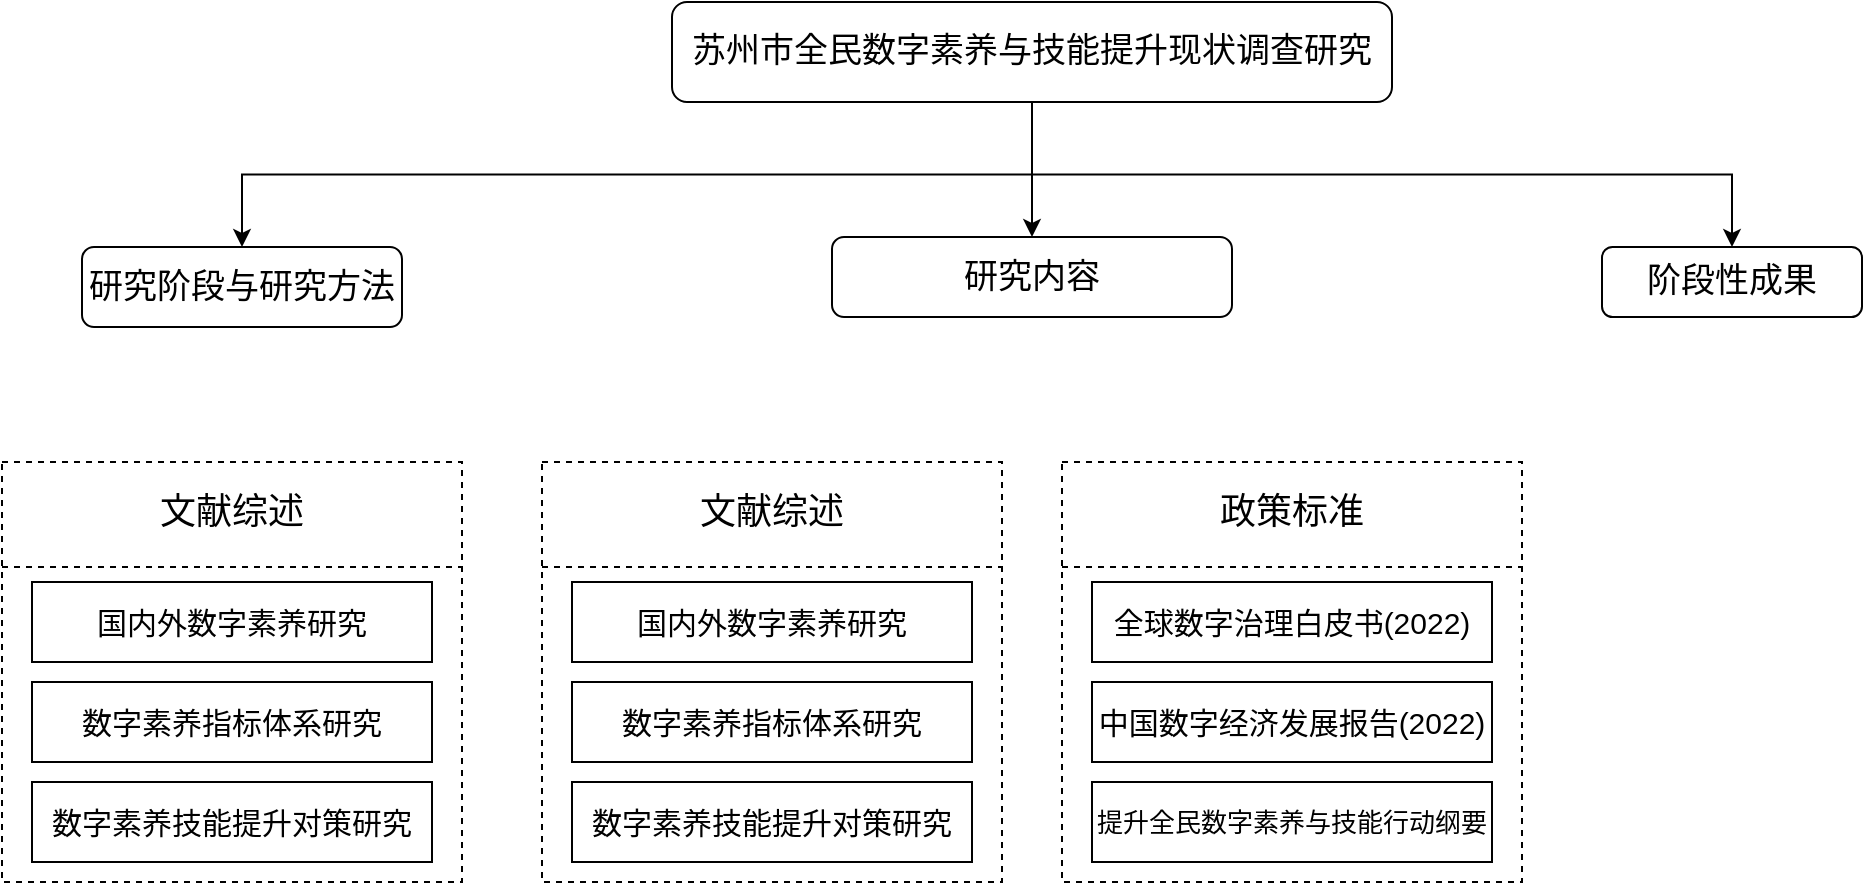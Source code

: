 <mxfile version="21.1.8" type="github">
  <diagram name="第 1 页" id="ylQiIapKLuFGazXnUSWv">
    <mxGraphModel dx="1811" dy="585" grid="1" gridSize="10" guides="1" tooltips="1" connect="1" arrows="1" fold="1" page="1" pageScale="1" pageWidth="827" pageHeight="1169" math="0" shadow="0">
      <root>
        <mxCell id="0" />
        <mxCell id="1" parent="0" />
        <mxCell id="sdYyX6AsqRZzDsCQbQxA-26" style="edgeStyle=orthogonalEdgeStyle;rounded=0;orthogonalLoop=1;jettySize=auto;html=1;exitX=0.5;exitY=1;exitDx=0;exitDy=0;" edge="1" parent="1" source="sdYyX6AsqRZzDsCQbQxA-2" target="sdYyX6AsqRZzDsCQbQxA-4">
          <mxGeometry relative="1" as="geometry" />
        </mxCell>
        <mxCell id="sdYyX6AsqRZzDsCQbQxA-27" style="edgeStyle=orthogonalEdgeStyle;rounded=0;orthogonalLoop=1;jettySize=auto;html=1;exitX=0.5;exitY=1;exitDx=0;exitDy=0;entryX=0.5;entryY=0;entryDx=0;entryDy=0;" edge="1" parent="1" source="sdYyX6AsqRZzDsCQbQxA-2" target="sdYyX6AsqRZzDsCQbQxA-7">
          <mxGeometry relative="1" as="geometry" />
        </mxCell>
        <mxCell id="sdYyX6AsqRZzDsCQbQxA-28" style="edgeStyle=orthogonalEdgeStyle;rounded=0;orthogonalLoop=1;jettySize=auto;html=1;exitX=0.5;exitY=1;exitDx=0;exitDy=0;entryX=0.5;entryY=0;entryDx=0;entryDy=0;" edge="1" parent="1" source="sdYyX6AsqRZzDsCQbQxA-2" target="sdYyX6AsqRZzDsCQbQxA-5">
          <mxGeometry relative="1" as="geometry" />
        </mxCell>
        <mxCell id="sdYyX6AsqRZzDsCQbQxA-2" value="苏州市全民数字素养与技能提升现状调查研究" style="rounded=1;whiteSpace=wrap;html=1;fontSize=17;" vertex="1" parent="1">
          <mxGeometry x="265" y="20" width="360" height="50" as="geometry" />
        </mxCell>
        <mxCell id="sdYyX6AsqRZzDsCQbQxA-4" value="研究内容" style="rounded=1;whiteSpace=wrap;html=1;fontSize=17;" vertex="1" parent="1">
          <mxGeometry x="345" y="137.5" width="200" height="40" as="geometry" />
        </mxCell>
        <mxCell id="sdYyX6AsqRZzDsCQbQxA-5" value="阶段性成果" style="rounded=1;whiteSpace=wrap;html=1;fontSize=17;" vertex="1" parent="1">
          <mxGeometry x="730" y="142.5" width="130" height="35" as="geometry" />
        </mxCell>
        <mxCell id="sdYyX6AsqRZzDsCQbQxA-7" value="研究阶段与研究方法" style="rounded=1;whiteSpace=wrap;html=1;fontSize=17;" vertex="1" parent="1">
          <mxGeometry x="-30" y="142.5" width="160" height="40" as="geometry" />
        </mxCell>
        <mxCell id="sdYyX6AsqRZzDsCQbQxA-9" value="" style="rounded=0;whiteSpace=wrap;html=1;dashed=1;" vertex="1" parent="1">
          <mxGeometry x="200" y="250" width="230" height="210" as="geometry" />
        </mxCell>
        <mxCell id="sdYyX6AsqRZzDsCQbQxA-10" value="" style="endArrow=none;dashed=1;html=1;rounded=0;entryX=1;entryY=0.25;entryDx=0;entryDy=0;exitX=0;exitY=0.25;exitDx=0;exitDy=0;" edge="1" parent="1" source="sdYyX6AsqRZzDsCQbQxA-9" target="sdYyX6AsqRZzDsCQbQxA-9">
          <mxGeometry width="50" height="50" relative="1" as="geometry">
            <mxPoint x="360" y="350" as="sourcePoint" />
            <mxPoint x="410" y="300" as="targetPoint" />
          </mxGeometry>
        </mxCell>
        <mxCell id="sdYyX6AsqRZzDsCQbQxA-11" value="文献综述" style="text;html=1;strokeColor=none;fillColor=none;align=center;verticalAlign=middle;whiteSpace=wrap;rounded=0;fontSize=18;" vertex="1" parent="1">
          <mxGeometry x="240" y="260" width="150" height="30" as="geometry" />
        </mxCell>
        <mxCell id="sdYyX6AsqRZzDsCQbQxA-14" value="国内外数字素养研究" style="rounded=0;whiteSpace=wrap;html=1;fontSize=15;" vertex="1" parent="1">
          <mxGeometry x="215" y="310" width="200" height="40" as="geometry" />
        </mxCell>
        <mxCell id="sdYyX6AsqRZzDsCQbQxA-15" value="数字素养指标体系研究" style="rounded=0;whiteSpace=wrap;html=1;fontSize=15;" vertex="1" parent="1">
          <mxGeometry x="215" y="360" width="200" height="40" as="geometry" />
        </mxCell>
        <mxCell id="sdYyX6AsqRZzDsCQbQxA-16" value="数字素养技能提升对策研究" style="rounded=0;whiteSpace=wrap;html=1;fontSize=15;" vertex="1" parent="1">
          <mxGeometry x="215" y="410" width="200" height="40" as="geometry" />
        </mxCell>
        <mxCell id="sdYyX6AsqRZzDsCQbQxA-17" value="" style="rounded=0;whiteSpace=wrap;html=1;dashed=1;" vertex="1" parent="1">
          <mxGeometry x="460" y="250" width="230" height="210" as="geometry" />
        </mxCell>
        <mxCell id="sdYyX6AsqRZzDsCQbQxA-18" value="" style="endArrow=none;dashed=1;html=1;rounded=0;entryX=1;entryY=0.25;entryDx=0;entryDy=0;exitX=0;exitY=0.25;exitDx=0;exitDy=0;" edge="1" parent="1" source="sdYyX6AsqRZzDsCQbQxA-17" target="sdYyX6AsqRZzDsCQbQxA-17">
          <mxGeometry width="50" height="50" relative="1" as="geometry">
            <mxPoint x="620" y="350" as="sourcePoint" />
            <mxPoint x="670" y="300" as="targetPoint" />
          </mxGeometry>
        </mxCell>
        <mxCell id="sdYyX6AsqRZzDsCQbQxA-19" value="政策标准" style="text;html=1;strokeColor=none;fillColor=none;align=center;verticalAlign=middle;whiteSpace=wrap;rounded=0;fontSize=18;" vertex="1" parent="1">
          <mxGeometry x="500" y="260" width="150" height="30" as="geometry" />
        </mxCell>
        <mxCell id="sdYyX6AsqRZzDsCQbQxA-20" value="全球数字治理白皮书(2022)" style="rounded=0;whiteSpace=wrap;html=1;fontSize=15;" vertex="1" parent="1">
          <mxGeometry x="475" y="310" width="200" height="40" as="geometry" />
        </mxCell>
        <mxCell id="sdYyX6AsqRZzDsCQbQxA-21" value="中国数字经济发展报告(2022)" style="rounded=0;whiteSpace=wrap;html=1;fontSize=15;" vertex="1" parent="1">
          <mxGeometry x="475" y="360" width="200" height="40" as="geometry" />
        </mxCell>
        <mxCell id="sdYyX6AsqRZzDsCQbQxA-22" value="提升全民数字素养与技能行动纲要" style="rounded=0;whiteSpace=wrap;html=1;fontSize=13;" vertex="1" parent="1">
          <mxGeometry x="475" y="410" width="200" height="40" as="geometry" />
        </mxCell>
        <mxCell id="sdYyX6AsqRZzDsCQbQxA-32" value="" style="rounded=0;whiteSpace=wrap;html=1;dashed=1;" vertex="1" parent="1">
          <mxGeometry x="-70" y="250" width="230" height="210" as="geometry" />
        </mxCell>
        <mxCell id="sdYyX6AsqRZzDsCQbQxA-33" value="" style="endArrow=none;dashed=1;html=1;rounded=0;entryX=1;entryY=0.25;entryDx=0;entryDy=0;exitX=0;exitY=0.25;exitDx=0;exitDy=0;" edge="1" parent="1" source="sdYyX6AsqRZzDsCQbQxA-32" target="sdYyX6AsqRZzDsCQbQxA-32">
          <mxGeometry width="50" height="50" relative="1" as="geometry">
            <mxPoint x="90" y="350" as="sourcePoint" />
            <mxPoint x="140" y="300" as="targetPoint" />
          </mxGeometry>
        </mxCell>
        <mxCell id="sdYyX6AsqRZzDsCQbQxA-34" value="文献综述" style="text;html=1;strokeColor=none;fillColor=none;align=center;verticalAlign=middle;whiteSpace=wrap;rounded=0;fontSize=18;" vertex="1" parent="1">
          <mxGeometry x="-30" y="260" width="150" height="30" as="geometry" />
        </mxCell>
        <mxCell id="sdYyX6AsqRZzDsCQbQxA-35" value="国内外数字素养研究" style="rounded=0;whiteSpace=wrap;html=1;fontSize=15;" vertex="1" parent="1">
          <mxGeometry x="-55" y="310" width="200" height="40" as="geometry" />
        </mxCell>
        <mxCell id="sdYyX6AsqRZzDsCQbQxA-36" value="数字素养指标体系研究" style="rounded=0;whiteSpace=wrap;html=1;fontSize=15;" vertex="1" parent="1">
          <mxGeometry x="-55" y="360" width="200" height="40" as="geometry" />
        </mxCell>
        <mxCell id="sdYyX6AsqRZzDsCQbQxA-37" value="数字素养技能提升对策研究" style="rounded=0;whiteSpace=wrap;html=1;fontSize=15;" vertex="1" parent="1">
          <mxGeometry x="-55" y="410" width="200" height="40" as="geometry" />
        </mxCell>
      </root>
    </mxGraphModel>
  </diagram>
</mxfile>

